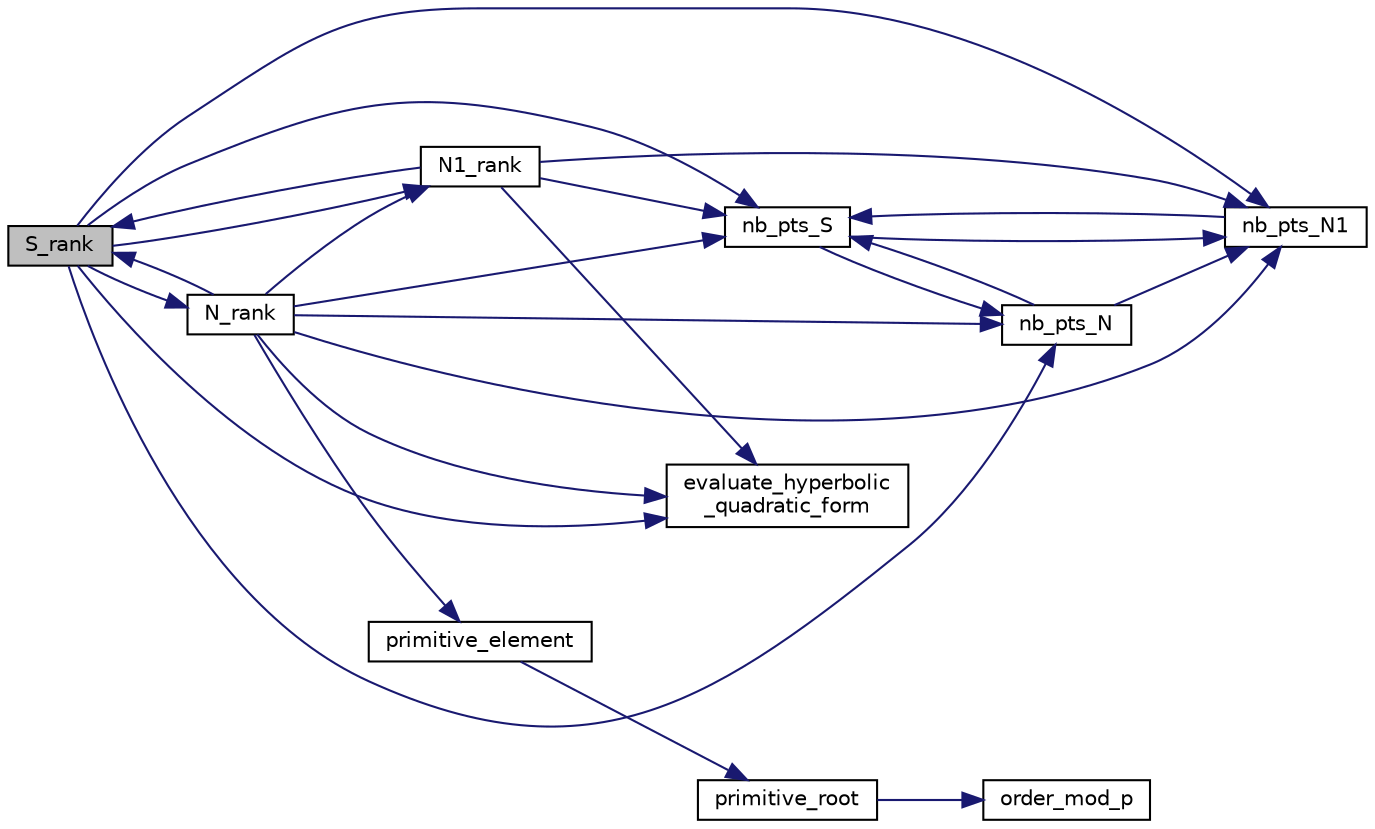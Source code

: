 digraph "S_rank"
{
  edge [fontname="Helvetica",fontsize="10",labelfontname="Helvetica",labelfontsize="10"];
  node [fontname="Helvetica",fontsize="10",shape=record];
  rankdir="LR";
  Node11995 [label="S_rank",height=0.2,width=0.4,color="black", fillcolor="grey75", style="filled", fontcolor="black"];
  Node11995 -> Node11996 [color="midnightblue",fontsize="10",style="solid",fontname="Helvetica"];
  Node11996 [label="nb_pts_S",height=0.2,width=0.4,color="black", fillcolor="white", style="filled",URL="$db/da0/lib_2foundations_2geometry_2orthogonal__points_8_c.html#a9bc3dec6e722644d182738102c3e04f3"];
  Node11996 -> Node11997 [color="midnightblue",fontsize="10",style="solid",fontname="Helvetica"];
  Node11997 [label="nb_pts_N",height=0.2,width=0.4,color="black", fillcolor="white", style="filled",URL="$db/da0/lib_2foundations_2geometry_2orthogonal__points_8_c.html#a93e16898c27b1d1c0a6405a7b0615ba6"];
  Node11997 -> Node11996 [color="midnightblue",fontsize="10",style="solid",fontname="Helvetica"];
  Node11997 -> Node11998 [color="midnightblue",fontsize="10",style="solid",fontname="Helvetica"];
  Node11998 [label="nb_pts_N1",height=0.2,width=0.4,color="black", fillcolor="white", style="filled",URL="$db/da0/lib_2foundations_2geometry_2orthogonal__points_8_c.html#ae0f2e1c76523db67b4ec9629ccc35bc6"];
  Node11998 -> Node11996 [color="midnightblue",fontsize="10",style="solid",fontname="Helvetica"];
  Node11996 -> Node11998 [color="midnightblue",fontsize="10",style="solid",fontname="Helvetica"];
  Node11995 -> Node11997 [color="midnightblue",fontsize="10",style="solid",fontname="Helvetica"];
  Node11995 -> Node11998 [color="midnightblue",fontsize="10",style="solid",fontname="Helvetica"];
  Node11995 -> Node11999 [color="midnightblue",fontsize="10",style="solid",fontname="Helvetica"];
  Node11999 [label="N_rank",height=0.2,width=0.4,color="black", fillcolor="white", style="filled",URL="$db/da0/lib_2foundations_2geometry_2orthogonal__points_8_c.html#a750a27350273e325e879377a9ee17bbb"];
  Node11999 -> Node11996 [color="midnightblue",fontsize="10",style="solid",fontname="Helvetica"];
  Node11999 -> Node11997 [color="midnightblue",fontsize="10",style="solid",fontname="Helvetica"];
  Node11999 -> Node11995 [color="midnightblue",fontsize="10",style="solid",fontname="Helvetica"];
  Node11999 -> Node12000 [color="midnightblue",fontsize="10",style="solid",fontname="Helvetica"];
  Node12000 [label="evaluate_hyperbolic\l_quadratic_form",height=0.2,width=0.4,color="black", fillcolor="white", style="filled",URL="$db/da0/lib_2foundations_2geometry_2orthogonal__points_8_c.html#a5f2c422dc24d5720e7a1b36a794ba65a"];
  Node11999 -> Node11998 [color="midnightblue",fontsize="10",style="solid",fontname="Helvetica"];
  Node11999 -> Node12001 [color="midnightblue",fontsize="10",style="solid",fontname="Helvetica"];
  Node12001 [label="primitive_element",height=0.2,width=0.4,color="black", fillcolor="white", style="filled",URL="$db/da0/lib_2foundations_2geometry_2orthogonal__points_8_c.html#a97350390ec02c8cd9f54751708e28768"];
  Node12001 -> Node12002 [color="midnightblue",fontsize="10",style="solid",fontname="Helvetica"];
  Node12002 [label="primitive_root",height=0.2,width=0.4,color="black", fillcolor="white", style="filled",URL="$de/dc5/algebra__and__number__theory_8h.html#a0b6f7619d12ff2c4e60b852b820b0972"];
  Node12002 -> Node12003 [color="midnightblue",fontsize="10",style="solid",fontname="Helvetica"];
  Node12003 [label="order_mod_p",height=0.2,width=0.4,color="black", fillcolor="white", style="filled",URL="$df/dda/number__theory_8_c.html#aa38aa7e68ab81726a4462995135456b2"];
  Node11999 -> Node12004 [color="midnightblue",fontsize="10",style="solid",fontname="Helvetica"];
  Node12004 [label="N1_rank",height=0.2,width=0.4,color="black", fillcolor="white", style="filled",URL="$db/da0/lib_2foundations_2geometry_2orthogonal__points_8_c.html#aeb5e4527dd73fce52439f30400b9946a"];
  Node12004 -> Node11996 [color="midnightblue",fontsize="10",style="solid",fontname="Helvetica"];
  Node12004 -> Node11998 [color="midnightblue",fontsize="10",style="solid",fontname="Helvetica"];
  Node12004 -> Node11995 [color="midnightblue",fontsize="10",style="solid",fontname="Helvetica"];
  Node12004 -> Node12000 [color="midnightblue",fontsize="10",style="solid",fontname="Helvetica"];
  Node11995 -> Node12000 [color="midnightblue",fontsize="10",style="solid",fontname="Helvetica"];
  Node11995 -> Node12004 [color="midnightblue",fontsize="10",style="solid",fontname="Helvetica"];
}
